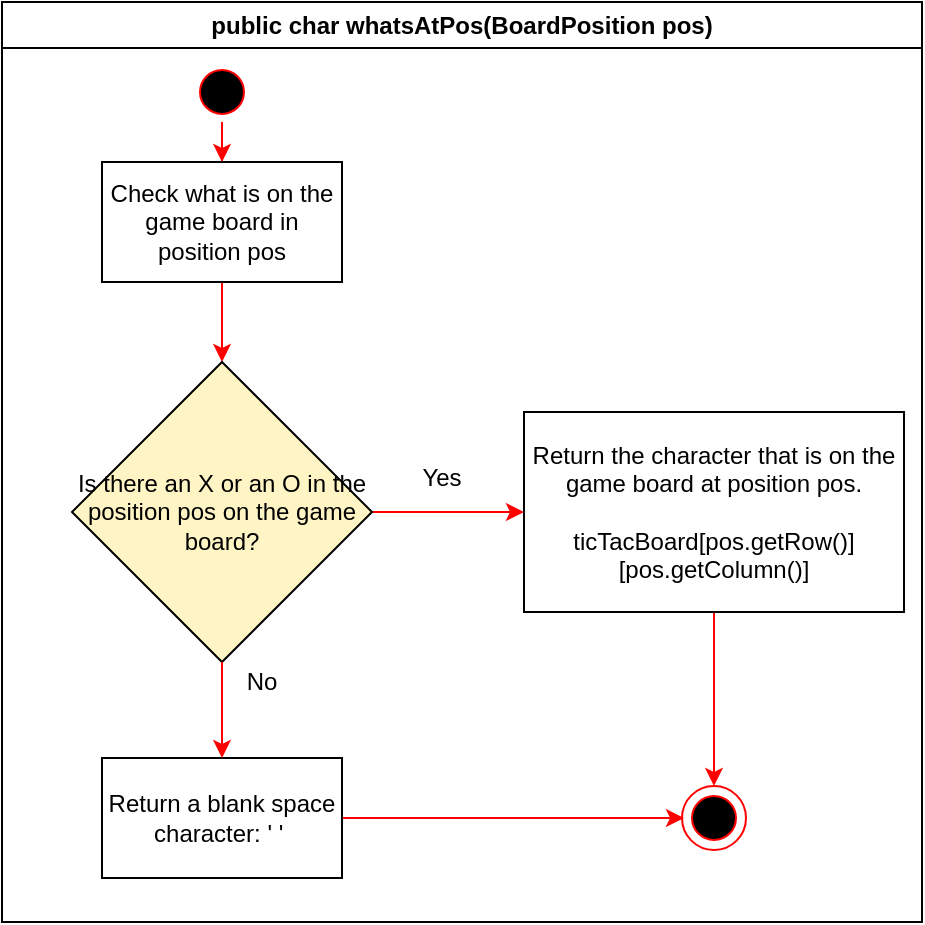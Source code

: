 <mxfile version="13.0.3" type="device"><diagram id="YZeFxS9wqxn9Qp7V1SDu" name="Page-1"><mxGraphModel dx="770" dy="1585" grid="1" gridSize="10" guides="1" tooltips="1" connect="1" arrows="1" fold="1" page="1" pageScale="1" pageWidth="850" pageHeight="1100" math="0" shadow="0"><root><mxCell id="0"/><mxCell id="1" parent="0"/><mxCell id="HGhz0U9ufz9qvhWKM6n_-1" value="public char whatsAtPos(BoardPosition pos)" style="swimlane;whiteSpace=wrap" vertex="1" parent="1"><mxGeometry x="170" y="-10" width="460" height="460" as="geometry"><mxRectangle x="530" y="40" width="300" height="23" as="alternateBounds"/></mxGeometry></mxCell><mxCell id="HGhz0U9ufz9qvhWKM6n_-2" value="" style="edgeStyle=orthogonalEdgeStyle;rounded=0;orthogonalLoop=1;jettySize=auto;html=1;strokeColor=#FF0000;entryX=0.5;entryY=0;entryDx=0;entryDy=0;" edge="1" parent="HGhz0U9ufz9qvhWKM6n_-1" source="HGhz0U9ufz9qvhWKM6n_-3" target="HGhz0U9ufz9qvhWKM6n_-7"><mxGeometry relative="1" as="geometry"><mxPoint x="110" y="110" as="targetPoint"/></mxGeometry></mxCell><mxCell id="HGhz0U9ufz9qvhWKM6n_-3" value="" style="ellipse;shape=startState;fillColor=#000000;strokeColor=#ff0000;" vertex="1" parent="HGhz0U9ufz9qvhWKM6n_-1"><mxGeometry x="95" y="30" width="30" height="30" as="geometry"/></mxCell><mxCell id="HGhz0U9ufz9qvhWKM6n_-16" value="" style="edgeStyle=orthogonalEdgeStyle;rounded=0;orthogonalLoop=1;jettySize=auto;html=1;strokeColor=#FF0000;entryX=0.5;entryY=0;entryDx=0;entryDy=0;" edge="1" parent="HGhz0U9ufz9qvhWKM6n_-1" source="HGhz0U9ufz9qvhWKM6n_-7" target="HGhz0U9ufz9qvhWKM6n_-17"><mxGeometry relative="1" as="geometry"><mxPoint x="110" y="270" as="targetPoint"/></mxGeometry></mxCell><mxCell id="HGhz0U9ufz9qvhWKM6n_-7" value="Check what is on the game board in position pos" style="rounded=0;whiteSpace=wrap;html=1;" vertex="1" parent="HGhz0U9ufz9qvhWKM6n_-1"><mxGeometry x="50" y="80" width="120" height="60" as="geometry"/></mxCell><mxCell id="HGhz0U9ufz9qvhWKM6n_-14" value="" style="edgeStyle=orthogonalEdgeStyle;rounded=0;orthogonalLoop=1;jettySize=auto;html=1;strokeColor=#FF0000;entryX=0.5;entryY=0;entryDx=0;entryDy=0;" edge="1" parent="HGhz0U9ufz9qvhWKM6n_-1" source="HGhz0U9ufz9qvhWKM6n_-11" target="HGhz0U9ufz9qvhWKM6n_-5"><mxGeometry relative="1" as="geometry"><mxPoint x="285" y="218" as="targetPoint"/></mxGeometry></mxCell><mxCell id="HGhz0U9ufz9qvhWKM6n_-11" value="Return the character that is on the game board at position pos.&lt;br&gt;&lt;br&gt;ticTacBoard[pos.getRow()][pos.getColumn()]" style="rounded=0;whiteSpace=wrap;html=1;" vertex="1" parent="HGhz0U9ufz9qvhWKM6n_-1"><mxGeometry x="261" y="205" width="190" height="100" as="geometry"/></mxCell><mxCell id="HGhz0U9ufz9qvhWKM6n_-18" value="" style="edgeStyle=orthogonalEdgeStyle;rounded=0;orthogonalLoop=1;jettySize=auto;html=1;strokeColor=#FF0000;" edge="1" parent="HGhz0U9ufz9qvhWKM6n_-1" source="HGhz0U9ufz9qvhWKM6n_-17" target="HGhz0U9ufz9qvhWKM6n_-11"><mxGeometry relative="1" as="geometry"/></mxCell><mxCell id="HGhz0U9ufz9qvhWKM6n_-17" value="Is there an X or an O in the position pos on the game board?" style="rhombus;whiteSpace=wrap;html=1;fillColor=#FFF4C3;" vertex="1" parent="HGhz0U9ufz9qvhWKM6n_-1"><mxGeometry x="35" y="180" width="150" height="150" as="geometry"/></mxCell><mxCell id="HGhz0U9ufz9qvhWKM6n_-4" value="" style="group" vertex="1" connectable="0" parent="HGhz0U9ufz9qvhWKM6n_-1"><mxGeometry x="340" y="392" width="32" height="32" as="geometry"/></mxCell><mxCell id="HGhz0U9ufz9qvhWKM6n_-5" value="" style="ellipse;whiteSpace=wrap;html=1;aspect=fixed;fillColor=#ffffff;strokeColor=#FF0000;" vertex="1" parent="HGhz0U9ufz9qvhWKM6n_-4"><mxGeometry width="32" height="32" as="geometry"/></mxCell><mxCell id="HGhz0U9ufz9qvhWKM6n_-6" value="" style="ellipse;shape=startState;fillColor=#000000;strokeColor=#ff0000;" vertex="1" parent="HGhz0U9ufz9qvhWKM6n_-4"><mxGeometry x="1" y="1" width="30" height="30" as="geometry"/></mxCell><mxCell id="HGhz0U9ufz9qvhWKM6n_-25" value="" style="edgeStyle=orthogonalEdgeStyle;rounded=0;orthogonalLoop=1;jettySize=auto;html=1;strokeColor=#FF0000;entryX=0;entryY=0.5;entryDx=0;entryDy=0;" edge="1" parent="HGhz0U9ufz9qvhWKM6n_-1" source="HGhz0U9ufz9qvhWKM6n_-21" target="HGhz0U9ufz9qvhWKM6n_-6"><mxGeometry relative="1" as="geometry"><mxPoint x="250" y="408" as="targetPoint"/></mxGeometry></mxCell><mxCell id="HGhz0U9ufz9qvhWKM6n_-21" value="Return a blank space character: ' '&amp;nbsp;" style="rounded=0;whiteSpace=wrap;html=1;" vertex="1" parent="HGhz0U9ufz9qvhWKM6n_-1"><mxGeometry x="50" y="378" width="120" height="60" as="geometry"/></mxCell><mxCell id="HGhz0U9ufz9qvhWKM6n_-20" value="" style="edgeStyle=orthogonalEdgeStyle;rounded=0;orthogonalLoop=1;jettySize=auto;html=1;strokeColor=#FF0000;" edge="1" parent="HGhz0U9ufz9qvhWKM6n_-1" source="HGhz0U9ufz9qvhWKM6n_-17" target="HGhz0U9ufz9qvhWKM6n_-21"><mxGeometry relative="1" as="geometry"><mxPoint x="110" y="378" as="targetPoint"/></mxGeometry></mxCell><mxCell id="HGhz0U9ufz9qvhWKM6n_-22" value="Yes" style="text;html=1;strokeColor=none;fillColor=none;align=center;verticalAlign=middle;whiteSpace=wrap;rounded=0;" vertex="1" parent="HGhz0U9ufz9qvhWKM6n_-1"><mxGeometry x="200" y="228" width="40" height="20" as="geometry"/></mxCell><mxCell id="HGhz0U9ufz9qvhWKM6n_-23" value="No" style="text;html=1;strokeColor=none;fillColor=none;align=center;verticalAlign=middle;whiteSpace=wrap;rounded=0;" vertex="1" parent="HGhz0U9ufz9qvhWKM6n_-1"><mxGeometry x="110" y="330" width="40" height="20" as="geometry"/></mxCell></root></mxGraphModel></diagram></mxfile>